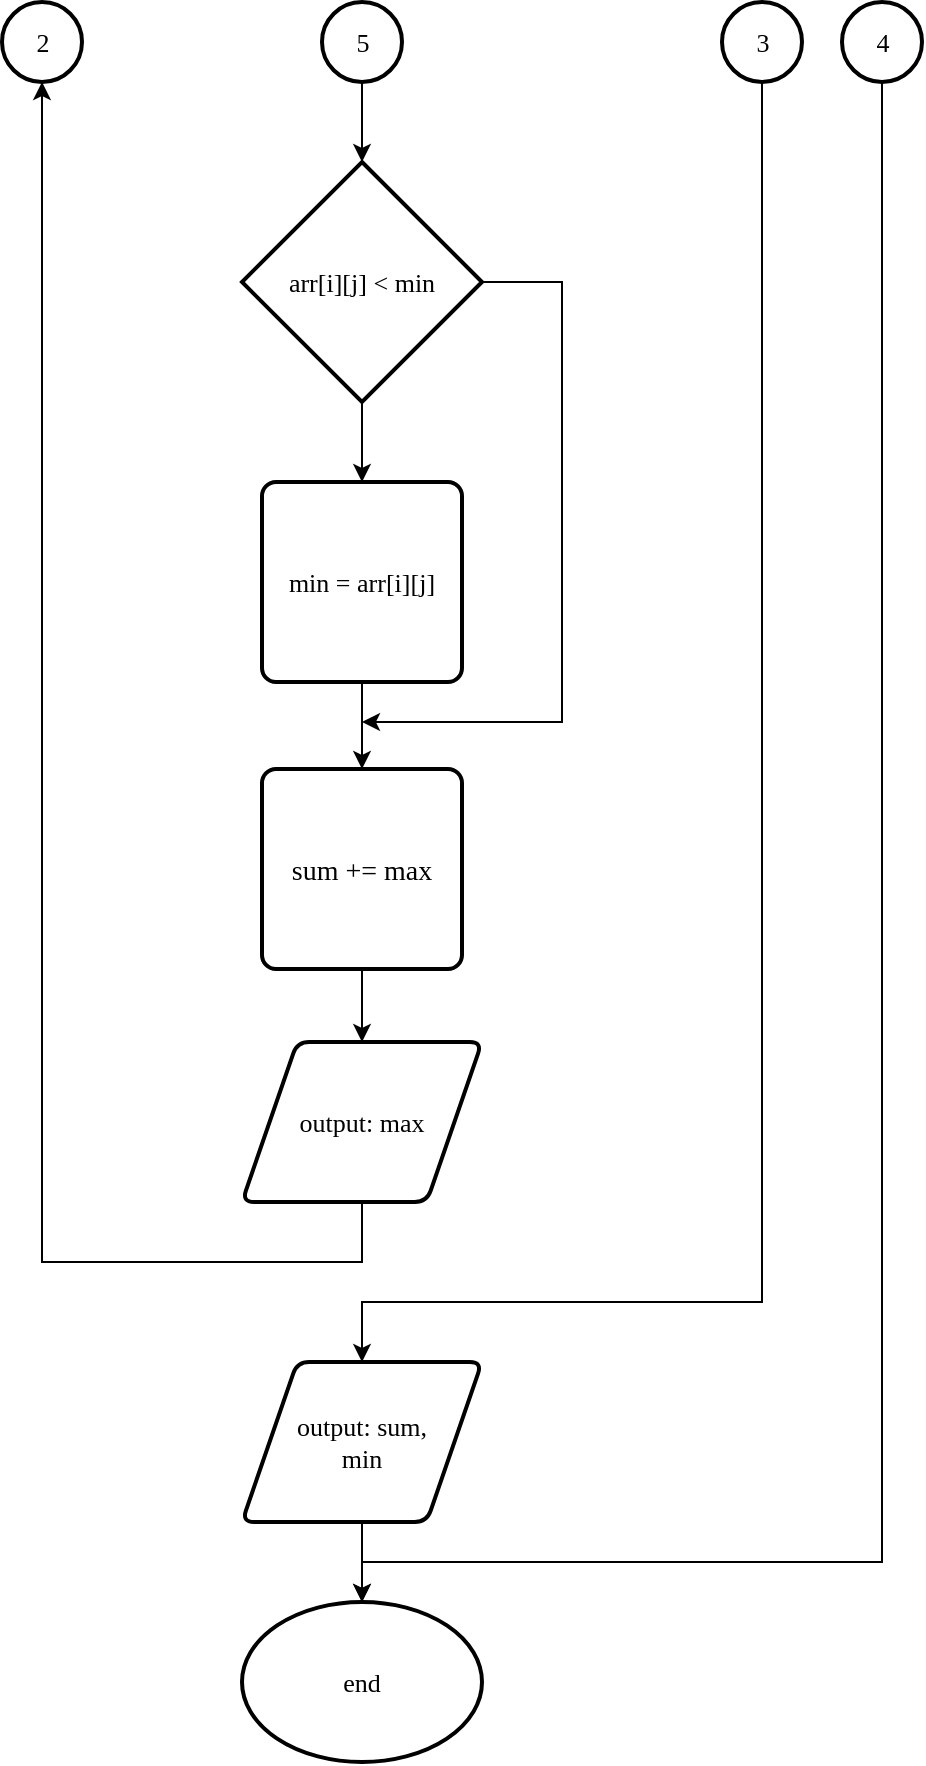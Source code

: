<mxfile version="24.9.2">
  <diagram name="Страница — 1" id="Cv-0-Fv6QLVbZIB9OMUY">
    <mxGraphModel dx="819" dy="-716" grid="1" gridSize="10" guides="1" tooltips="1" connect="1" arrows="1" fold="1" page="1" pageScale="1" pageWidth="827" pageHeight="1169" math="0" shadow="0">
      <root>
        <mxCell id="0" />
        <mxCell id="1" parent="0" />
        <mxCell id="ErWpiHlRGc2oAQhxhilt-1" value="&lt;span lang=&quot;EN-US&quot; style=&quot;font-size: 13px; line-height: 24px;&quot;&gt;arr&lt;/span&gt;&lt;span lang=&quot;EN-US&quot; style=&quot;line-height: 18px; font-size: 13px;&quot;&gt;[&lt;/span&gt;&lt;span lang=&quot;EN-US&quot; style=&quot;font-size: 13px; line-height: 24px;&quot;&gt;i&lt;/span&gt;&lt;span lang=&quot;EN-US&quot; style=&quot;font-size: 13px; line-height: 24px;&quot;&gt;][&lt;/span&gt;&lt;span lang=&quot;EN-US&quot; style=&quot;font-size: 13px; line-height: 24px;&quot;&gt;j&lt;/span&gt;&lt;span lang=&quot;EN-US&quot; style=&quot;font-size: 13px; line-height: 24px;&quot;&gt;]&amp;nbsp;&lt;/span&gt;&lt;span lang=&quot;EN-US&quot; style=&quot;font-size: 13px; line-height: 150%;&quot;&gt;&amp;lt; &lt;/span&gt;&lt;span lang=&quot;EN-US&quot; style=&quot;font-size: 13px; line-height: 150%;&quot;&gt;min&lt;/span&gt;" style="strokeWidth=2;html=1;shape=mxgraph.flowchart.decision;whiteSpace=wrap;fontFamily=Times New Roman;labelBackgroundColor=none;fontStyle=0;fontSize=13;fontColor=#000000;" parent="1" vertex="1">
          <mxGeometry x="280" y="1400" width="120" height="120" as="geometry" />
        </mxCell>
        <mxCell id="ErWpiHlRGc2oAQhxhilt-2" value="&lt;span lang=&quot;EN-US&quot; style=&quot;font-size: 13px; line-height: 150%;&quot;&gt;min&amp;nbsp;&lt;/span&gt;&lt;span lang=&quot;EN-US&quot; style=&quot;line-height: 150%; font-size: 13px;&quot;&gt;= &lt;/span&gt;&lt;span lang=&quot;EN-US&quot; style=&quot;font-size: 13px; line-height: 150%;&quot;&gt;arr&lt;/span&gt;&lt;span lang=&quot;EN-US&quot; style=&quot;font-size: 13px; line-height: 150%;&quot;&gt;[&lt;/span&gt;&lt;span lang=&quot;EN-US&quot; style=&quot;font-size: 13px; line-height: 150%;&quot;&gt;i&lt;/span&gt;&lt;span lang=&quot;EN-US&quot; style=&quot;font-size: 13px; line-height: 150%;&quot;&gt;][&lt;/span&gt;&lt;span lang=&quot;EN-US&quot; style=&quot;font-size: 13px; line-height: 150%;&quot;&gt;j&lt;/span&gt;&lt;span lang=&quot;EN-US&quot; style=&quot;font-size: 13px; line-height: 150%;&quot;&gt;]&lt;/span&gt;" style="rounded=1;whiteSpace=wrap;html=1;absoluteArcSize=1;arcSize=14;strokeWidth=2;fontFamily=Times New Roman;labelBackgroundColor=none;fontStyle=0;fontSize=13;fontColor=#000000;" parent="1" vertex="1">
          <mxGeometry x="290" y="1560" width="100" height="100" as="geometry" />
        </mxCell>
        <mxCell id="ErWpiHlRGc2oAQhxhilt-3" value="5" style="verticalLabelPosition=middle;verticalAlign=middle;html=1;shape=mxgraph.flowchart.on-page_reference;strokeWidth=2;fontFamily=Times New Roman;labelBackgroundColor=none;fontStyle=0;fontSize=13;fontColor=#000000;labelPosition=center;align=center;" parent="1" vertex="1">
          <mxGeometry x="320" y="1320" width="40" height="40" as="geometry" />
        </mxCell>
        <mxCell id="ErWpiHlRGc2oAQhxhilt-6" value="3" style="verticalLabelPosition=middle;verticalAlign=middle;html=1;shape=mxgraph.flowchart.on-page_reference;strokeWidth=2;fontFamily=Times New Roman;labelBackgroundColor=none;fontStyle=0;fontSize=13;fontColor=#000000;labelPosition=center;align=center;" parent="1" vertex="1">
          <mxGeometry x="520" y="1320" width="40" height="40" as="geometry" />
        </mxCell>
        <mxCell id="ErWpiHlRGc2oAQhxhilt-7" value="" style="endArrow=classic;html=1;rounded=0;entryX=0.5;entryY=0;entryDx=0;entryDy=0;exitX=0.5;exitY=1;exitDx=0;exitDy=0;exitPerimeter=0;fontFamily=Times New Roman;labelBackgroundColor=none;fontStyle=0;fontSize=13;fontColor=#000000;" parent="1" source="ErWpiHlRGc2oAQhxhilt-1" target="ErWpiHlRGc2oAQhxhilt-2" edge="1">
          <mxGeometry width="50" height="50" relative="1" as="geometry">
            <mxPoint x="-170" y="1930" as="sourcePoint" />
            <mxPoint x="-170" y="1970" as="targetPoint" />
          </mxGeometry>
        </mxCell>
        <mxCell id="ErWpiHlRGc2oAQhxhilt-8" value="" style="endArrow=classic;html=1;rounded=0;entryX=0.5;entryY=0;entryDx=0;entryDy=0;exitX=0.5;exitY=1;exitDx=0;exitDy=0;exitPerimeter=0;entryPerimeter=0;fontFamily=Times New Roman;labelBackgroundColor=none;fontStyle=0;fontSize=13;fontColor=#000000;" parent="1" source="ErWpiHlRGc2oAQhxhilt-3" target="ErWpiHlRGc2oAQhxhilt-1" edge="1">
          <mxGeometry width="50" height="50" relative="1" as="geometry">
            <mxPoint x="350" y="1530" as="sourcePoint" />
            <mxPoint x="350" y="1570" as="targetPoint" />
          </mxGeometry>
        </mxCell>
        <mxCell id="ErWpiHlRGc2oAQhxhilt-9" value="" style="endArrow=classic;html=1;rounded=0;exitX=0.5;exitY=1;exitDx=0;exitDy=0;fontFamily=Times New Roman;labelBackgroundColor=none;fontStyle=0;fontSize=13;fontColor=#000000;entryX=0.5;entryY=0;entryDx=0;entryDy=0;" parent="1" source="ErWpiHlRGc2oAQhxhilt-2" target="UGmIPlbYqLtKsjuQktSH-1" edge="1">
          <mxGeometry width="50" height="50" relative="1" as="geometry">
            <mxPoint x="350" y="1370" as="sourcePoint" />
            <mxPoint x="440" y="1730" as="targetPoint" />
            <Array as="points">
              <mxPoint x="340" y="1680" />
            </Array>
          </mxGeometry>
        </mxCell>
        <mxCell id="ErWpiHlRGc2oAQhxhilt-10" value="" style="endArrow=classic;html=1;rounded=0;exitX=1;exitY=0.5;exitDx=0;exitDy=0;exitPerimeter=0;fontFamily=Times New Roman;labelBackgroundColor=none;fontStyle=0;fontSize=13;fontColor=#000000;" parent="1" source="ErWpiHlRGc2oAQhxhilt-1" edge="1">
          <mxGeometry width="50" height="50" relative="1" as="geometry">
            <mxPoint x="350" y="1530" as="sourcePoint" />
            <mxPoint x="340" y="1680" as="targetPoint" />
            <Array as="points">
              <mxPoint x="440" y="1460" />
              <mxPoint x="440" y="1680" />
            </Array>
          </mxGeometry>
        </mxCell>
        <mxCell id="ErWpiHlRGc2oAQhxhilt-11" value="2" style="verticalLabelPosition=middle;verticalAlign=middle;html=1;shape=mxgraph.flowchart.on-page_reference;strokeWidth=2;fontFamily=Times New Roman;labelBackgroundColor=none;fontStyle=0;fontSize=13;fontColor=#000000;labelPosition=center;align=center;" parent="1" vertex="1">
          <mxGeometry x="160" y="1320" width="40" height="40" as="geometry" />
        </mxCell>
        <mxCell id="ErWpiHlRGc2oAQhxhilt-12" value="4" style="verticalLabelPosition=middle;verticalAlign=middle;html=1;shape=mxgraph.flowchart.on-page_reference;strokeWidth=2;fontFamily=Times New Roman;labelBackgroundColor=none;fontStyle=0;fontSize=13;fontColor=#000000;labelPosition=center;align=center;" parent="1" vertex="1">
          <mxGeometry x="580" y="1320" width="40" height="40" as="geometry" />
        </mxCell>
        <mxCell id="ErWpiHlRGc2oAQhxhilt-13" value="output: max" style="shape=parallelogram;html=1;strokeWidth=2;perimeter=parallelogramPerimeter;whiteSpace=wrap;rounded=1;arcSize=12;size=0.23;fontFamily=Times New Roman;labelBackgroundColor=none;fontStyle=0;fontSize=13;fontColor=#000000;" parent="1" vertex="1">
          <mxGeometry x="280" y="1840" width="120" height="80" as="geometry" />
        </mxCell>
        <mxCell id="ErWpiHlRGc2oAQhxhilt-15" value="" style="endArrow=classic;html=1;rounded=0;exitX=0.5;exitY=1;exitDx=0;exitDy=0;entryX=0.5;entryY=1;entryDx=0;entryDy=0;entryPerimeter=0;fontFamily=Times New Roman;labelBackgroundColor=none;fontStyle=0;fontSize=13;fontColor=#000000;" parent="1" source="ErWpiHlRGc2oAQhxhilt-13" target="ErWpiHlRGc2oAQhxhilt-11" edge="1">
          <mxGeometry width="50" height="50" relative="1" as="geometry">
            <mxPoint x="350" y="1530" as="sourcePoint" />
            <mxPoint x="190" y="1520" as="targetPoint" />
            <Array as="points">
              <mxPoint x="340" y="1950" />
              <mxPoint x="180" y="1950" />
            </Array>
          </mxGeometry>
        </mxCell>
        <mxCell id="ErWpiHlRGc2oAQhxhilt-16" value="" style="endArrow=classic;html=1;rounded=0;entryX=0.5;entryY=0;entryDx=0;entryDy=0;exitX=0.5;exitY=1;exitDx=0;exitDy=0;exitPerimeter=0;fontFamily=Times New Roman;labelBackgroundColor=none;fontStyle=0;fontSize=13;fontColor=#000000;" parent="1" source="ErWpiHlRGc2oAQhxhilt-6" target="ErWpiHlRGc2oAQhxhilt-17" edge="1">
          <mxGeometry width="50" height="50" relative="1" as="geometry">
            <mxPoint x="350" y="1530" as="sourcePoint" />
            <mxPoint x="350" y="1570" as="targetPoint" />
            <Array as="points">
              <mxPoint x="540" y="1970" />
              <mxPoint x="340" y="1970" />
            </Array>
          </mxGeometry>
        </mxCell>
        <mxCell id="ErWpiHlRGc2oAQhxhilt-17" value="output: sum,&lt;div style=&quot;font-size: 13px;&quot;&gt;min&lt;/div&gt;" style="shape=parallelogram;html=1;strokeWidth=2;perimeter=parallelogramPerimeter;whiteSpace=wrap;rounded=1;arcSize=12;size=0.23;fontFamily=Times New Roman;labelBackgroundColor=none;fontStyle=0;fontSize=13;fontColor=#000000;" parent="1" vertex="1">
          <mxGeometry x="280" y="2000" width="120" height="80" as="geometry" />
        </mxCell>
        <mxCell id="ErWpiHlRGc2oAQhxhilt-18" value="" style="endArrow=classic;html=1;rounded=0;exitX=0.5;exitY=1;exitDx=0;exitDy=0;entryX=0.5;entryY=0;entryDx=0;entryDy=0;entryPerimeter=0;fontFamily=Times New Roman;labelBackgroundColor=none;fontStyle=0;fontSize=13;fontColor=#000000;" parent="1" source="ErWpiHlRGc2oAQhxhilt-17" target="ErWpiHlRGc2oAQhxhilt-19" edge="1">
          <mxGeometry width="50" height="50" relative="1" as="geometry">
            <mxPoint x="350" y="1530" as="sourcePoint" />
            <mxPoint x="340" y="2121.053" as="targetPoint" />
          </mxGeometry>
        </mxCell>
        <mxCell id="ErWpiHlRGc2oAQhxhilt-19" value="end" style="strokeWidth=2;html=1;shape=mxgraph.flowchart.start_1;whiteSpace=wrap;fontFamily=Times New Roman;labelBackgroundColor=none;fontStyle=0;fontSize=13;fontColor=#000000;" parent="1" vertex="1">
          <mxGeometry x="280" y="2120" width="120" height="80" as="geometry" />
        </mxCell>
        <mxCell id="ErWpiHlRGc2oAQhxhilt-21" value="" style="endArrow=classic;html=1;rounded=0;entryX=0.5;entryY=0;entryDx=0;entryDy=0;exitX=0.5;exitY=1;exitDx=0;exitDy=0;exitPerimeter=0;fontFamily=Times New Roman;labelBackgroundColor=none;fontStyle=0;fontSize=13;fontColor=#000000;entryPerimeter=0;" parent="1" source="ErWpiHlRGc2oAQhxhilt-12" target="ErWpiHlRGc2oAQhxhilt-19" edge="1">
          <mxGeometry width="50" height="50" relative="1" as="geometry">
            <mxPoint x="350" y="1530" as="sourcePoint" />
            <mxPoint x="600" y="2000" as="targetPoint" />
            <Array as="points">
              <mxPoint x="600" y="2100" />
              <mxPoint x="340" y="2100" />
            </Array>
          </mxGeometry>
        </mxCell>
        <mxCell id="UGmIPlbYqLtKsjuQktSH-1" value="&lt;span style=&quot;font-size: 14px; line-height: 19.5px;&quot; lang=&quot;EN-US&quot;&gt;sum&amp;nbsp;&lt;/span&gt;&lt;span style=&quot;font-size: 14px; line-height: 19.5px;&quot; lang=&quot;EN-US&quot;&gt;+=&amp;nbsp;max&lt;/span&gt;" style="rounded=1;whiteSpace=wrap;html=1;absoluteArcSize=1;arcSize=14;strokeWidth=2;fontFamily=Times New Roman;labelBackgroundColor=none;fontStyle=0;fontSize=13;fontColor=#000000;" vertex="1" parent="1">
          <mxGeometry x="290" y="1703.5" width="100" height="100" as="geometry" />
        </mxCell>
        <mxCell id="UGmIPlbYqLtKsjuQktSH-2" value="" style="endArrow=classic;html=1;rounded=0;exitX=0.5;exitY=1;exitDx=0;exitDy=0;fontFamily=Times New Roman;labelBackgroundColor=none;fontStyle=0;fontSize=13;fontColor=#000000;entryX=0.5;entryY=0;entryDx=0;entryDy=0;" edge="1" parent="1" source="UGmIPlbYqLtKsjuQktSH-1" target="ErWpiHlRGc2oAQhxhilt-13">
          <mxGeometry width="50" height="50" relative="1" as="geometry">
            <mxPoint x="350" y="1670" as="sourcePoint" />
            <mxPoint x="350" y="1714" as="targetPoint" />
            <Array as="points" />
          </mxGeometry>
        </mxCell>
      </root>
    </mxGraphModel>
  </diagram>
</mxfile>
